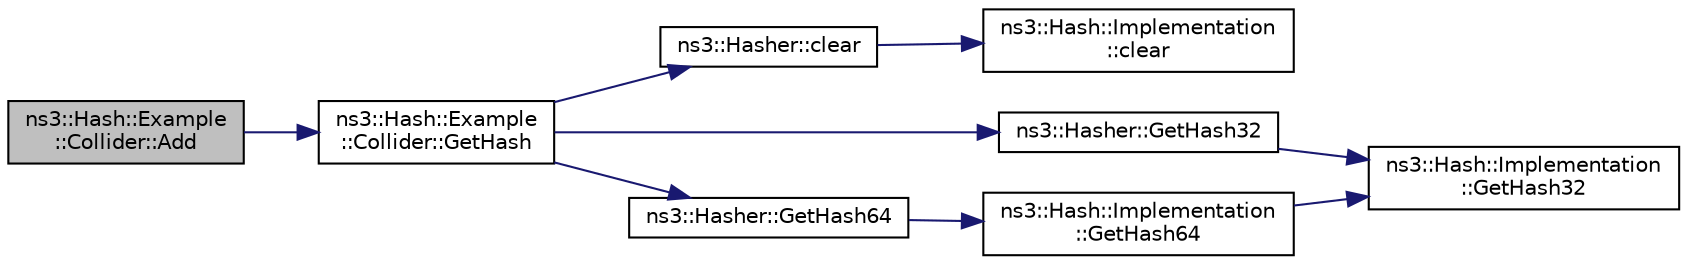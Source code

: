 digraph "ns3::Hash::Example::Collider::Add"
{
  edge [fontname="Helvetica",fontsize="10",labelfontname="Helvetica",labelfontsize="10"];
  node [fontname="Helvetica",fontsize="10",shape=record];
  rankdir="LR";
  Node1 [label="ns3::Hash::Example\l::Collider::Add",height=0.2,width=0.4,color="black", fillcolor="grey75", style="filled", fontcolor="black"];
  Node1 -> Node2 [color="midnightblue",fontsize="10",style="solid"];
  Node2 [label="ns3::Hash::Example\l::Collider::GetHash",height=0.2,width=0.4,color="black", fillcolor="white", style="filled",URL="$d5/d6b/classns3_1_1Hash_1_1Example_1_1Collider.html#a785988b20d366aee65f5f5b35ce5624a"];
  Node2 -> Node3 [color="midnightblue",fontsize="10",style="solid"];
  Node3 [label="ns3::Hasher::clear",height=0.2,width=0.4,color="black", fillcolor="white", style="filled",URL="$d3/dea/classns3_1_1Hasher.html#a629108aa89019d84af8b2d85c7185f54"];
  Node3 -> Node4 [color="midnightblue",fontsize="10",style="solid"];
  Node4 [label="ns3::Hash::Implementation\l::clear",height=0.2,width=0.4,color="black", fillcolor="white", style="filled",URL="$df/d47/classns3_1_1Hash_1_1Implementation.html#a5d4e565e4292e8ada991ccc1e28bb3d1"];
  Node2 -> Node5 [color="midnightblue",fontsize="10",style="solid"];
  Node5 [label="ns3::Hasher::GetHash32",height=0.2,width=0.4,color="black", fillcolor="white", style="filled",URL="$d3/dea/classns3_1_1Hasher.html#ae3508556dba4c2f4fc4901a059623117"];
  Node5 -> Node6 [color="midnightblue",fontsize="10",style="solid"];
  Node6 [label="ns3::Hash::Implementation\l::GetHash32",height=0.2,width=0.4,color="black", fillcolor="white", style="filled",URL="$df/d47/classns3_1_1Hash_1_1Implementation.html#a8389694c8a89ec15f4f356ef52fe8891"];
  Node2 -> Node7 [color="midnightblue",fontsize="10",style="solid"];
  Node7 [label="ns3::Hasher::GetHash64",height=0.2,width=0.4,color="black", fillcolor="white", style="filled",URL="$d3/dea/classns3_1_1Hasher.html#a88d83c8f9ae40f84df743b3efae2d9ce"];
  Node7 -> Node8 [color="midnightblue",fontsize="10",style="solid"];
  Node8 [label="ns3::Hash::Implementation\l::GetHash64",height=0.2,width=0.4,color="black", fillcolor="white", style="filled",URL="$df/d47/classns3_1_1Hash_1_1Implementation.html#ae11335959394d22427d81abfa520106a"];
  Node8 -> Node6 [color="midnightblue",fontsize="10",style="solid"];
}
